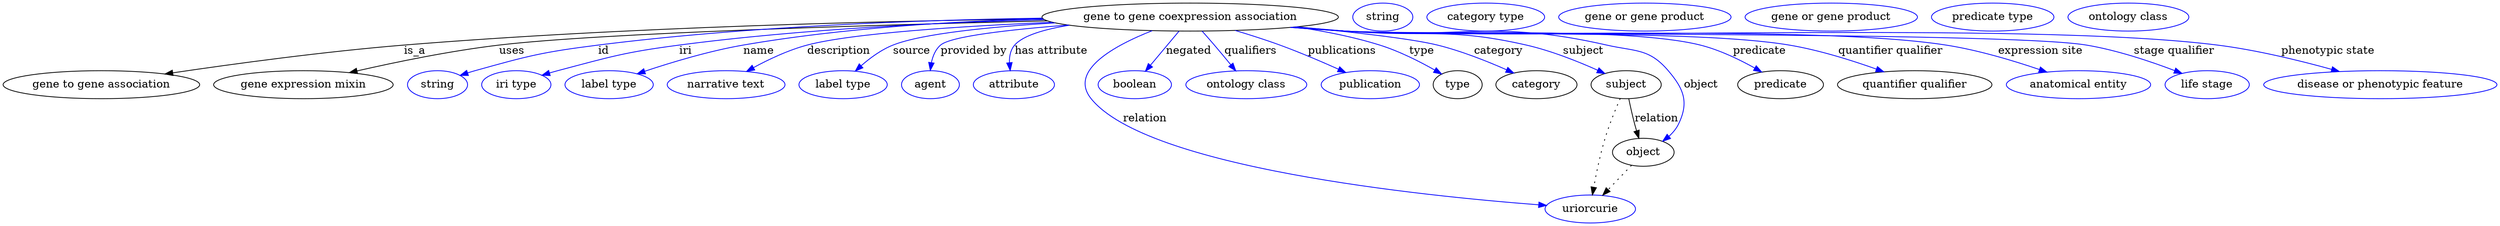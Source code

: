digraph {
	graph [bb="0,0,3192.6,283"];
	node [label="\N"];
	"gene to gene coexpression association"	 [height=0.5,
		label="gene to gene coexpression association",
		pos="1521.1,265",
		width=5.2718];
	"gene to gene association"	 [height=0.5,
		pos="126.09,178",
		width=3.5025];
	"gene to gene coexpression association" -> "gene to gene association"	 [label=is_a,
		lp="528.09,221.5",
		pos="e,210.23,191.43 1337.2,260.5 1091.3,254.12 668.49,241.8 514.09,229 413.49,220.66 298.96,204.82 220.57,193"];
	"gene expression mixin"	 [height=0.5,
		pos="385.09,178",
		width=3.1955];
	"gene to gene coexpression association" -> "gene expression mixin"	 [label=uses,
		lp="651.59,221.5",
		pos="e,446.03,193.29 1335.7,260.97 1116.7,255.59 765.66,244.87 635.09,229 574.1,221.59 505.82,207.24 456.04,195.64"];
	id	 [color=blue,
		height=0.5,
		label=string,
		pos="556.09,178",
		width=1.0652];
	"gene to gene coexpression association" -> id	 [color=blue,
		label=id,
		lp="769.09,221.5",
		pos="e,585.3,189.76 1339.5,259.7 1151.1,253.61 869.48,242.67 762.09,229 690.93,219.94 672.99,215.99 604.09,196 601.11,195.14 598.05,194.17 \
594.99,193.15",
		style=solid];
	iri	 [color=blue,
		height=0.5,
		label="iri type",
		pos="657.09,178",
		width=1.2277];
	"gene to gene coexpression association" -> iri	 [color=blue,
		label=iri,
		lp="873.09,221.5",
		pos="e,690.27,189.93 1344.4,258.39 1182.3,251.76 954.2,240.86 865.09,229 795.27,219.71 778,214.69 710.09,196 706.76,195.08 703.32,194.07 \
699.89,193.01",
		style=solid];
	name	 [color=blue,
		height=0.5,
		label="label type",
		pos="776.09,178",
		width=1.5707];
	"gene to gene coexpression association" -> name	 [color=blue,
		label=name,
		lp="967.09,221.5",
		pos="e,813.19,191.74 1344.6,258.32 1204.6,252.2 1020.7,242.11 947.09,229 904.2,221.36 856.83,206.73 822.85,195.09",
		style=solid];
	description	 [color=blue,
		height=0.5,
		label="narrative text",
		pos="926.09,178",
		width=2.0943];
	"gene to gene coexpression association" -> description	 [color=blue,
		label=description,
		lp="1070.1,221.5",
		pos="e,952.91,194.9 1341.8,259.09 1225.9,253.89 1086.4,244.63 1029.1,229 1005.5,222.56 980.88,210.59 961.63,199.87",
		style=solid];
	source	 [color=blue,
		height=0.5,
		label="label type",
		pos="1076.1,178",
		width=1.5707];
	"gene to gene coexpression association" -> source	 [color=blue,
		label=source,
		lp="1163.6,221.5",
		pos="e,1091.9,195.34 1345.3,258.21 1263.6,253.08 1176.4,244.2 1139.1,229 1124.4,223.01 1110.4,212.42 1099.4,202.43",
		style=solid];
	"provided by"	 [color=blue,
		height=0.5,
		label=agent,
		pos="1188.1,178",
		width=1.0291];
	"gene to gene coexpression association" -> "provided by"	 [color=blue,
		label="provided by",
		lp="1243.6,221.5",
		pos="e,1187.8,196.23 1362.2,255.09 1288.4,249.04 1214.1,240.29 1201.1,229 1194.5,223.28 1191,214.76 1189.3,206.31",
		style=solid];
	"has attribute"	 [color=blue,
		height=0.5,
		label=attribute,
		pos="1295.1,178",
		width=1.4443];
	"gene to gene coexpression association" -> "has attribute"	 [color=blue,
		label="has attribute",
		lp="1343.1,221.5",
		pos="e,1290.2,196.1 1394.5,251.58 1347.3,245.29 1303.4,237.36 1296.1,229 1290.7,222.8 1289.1,214.39 1289.2,206.19",
		style=solid];
	relation	 [color=blue,
		height=0.5,
		label=uriorcurie,
		pos="2032.1,18",
		width=1.6068];
	"gene to gene coexpression association" -> relation	 [color=blue,
		label=relation,
		lp="1464.1,134.5",
		pos="e,1975.4,21.818 1470.6,247.55 1423.7,228.6 1365.1,196.16 1394.1,160 1465.2,71.279 1816.1,34.438 1965,22.626",
		style=solid];
	negated	 [color=blue,
		height=0.5,
		label=boolean,
		pos="1450.1,178",
		width=1.2999];
	"gene to gene coexpression association" -> negated	 [color=blue,
		label=negated,
		lp="1519.1,221.5",
		pos="e,1464.3,195.41 1506.4,246.97 1496.1,234.33 1482.1,217.24 1470.7,203.24",
		style=solid];
	qualifiers	 [color=blue,
		height=0.5,
		label="ontology class",
		pos="1592.1,178",
		width=2.1484];
	"gene to gene coexpression association" -> qualifiers	 [color=blue,
		label=qualifiers,
		lp="1598.1,221.5",
		pos="e,1578.2,196.1 1537,246.82 1541.9,241.16 1547.3,234.86 1552.1,229 1558.7,221 1565.7,212.16 1572,204.12",
		style=solid];
	publications	 [color=blue,
		height=0.5,
		label=publication,
		pos="1750.1,178",
		width=1.7512];
	"gene to gene coexpression association" -> publications	 [color=blue,
		label=publications,
		lp="1715.1,221.5",
		pos="e,1718.1,193.53 1580.6,247.82 1598.6,242.24 1618.3,235.74 1636.1,229 1660.6,219.7 1687.5,207.79 1708.9,197.82",
		style=solid];
	type	 [height=0.5,
		pos="1862.1,178",
		width=0.86659];
	"gene to gene coexpression association" -> type	 [color=blue,
		label=type,
		lp="1813.1,221.5",
		pos="e,1841,191.49 1658.6,252.52 1693.2,247.21 1729.9,239.68 1763.1,229 1787.4,221.15 1813.1,207.79 1832.2,196.71",
		style=solid];
	category	 [height=0.5,
		pos="1963.1,178",
		width=1.4443];
	"gene to gene coexpression association" -> category	 [color=blue,
		label=category,
		lp="1913.1,221.5",
		pos="e,1932.6,192.58 1659.1,252.6 1726.7,245.81 1800.4,237.15 1833.1,229 1864.3,221.22 1898,207.83 1923.3,196.71",
		style=solid];
	subject	 [height=0.5,
		pos="2078.1,178",
		width=1.2457];
	"gene to gene coexpression association" -> subject	 [color=blue,
		label=subject,
		lp="2023.6,221.5",
		pos="e,2049.7,192.09 1657.6,252.44 1678.5,250.58 1699.9,248.71 1720.1,247 1821.8,238.4 1849.6,252.02 1949.1,229 1980.9,221.63 2015.2,\
207.75 2040.5,196.33",
		style=solid];
	object	 [height=0.5,
		pos="2100.1,91",
		width=1.1013];
	"gene to gene coexpression association" -> object	 [color=blue,
		label=object,
		lp="2174.6,178",
		pos="e,2125.5,105.11 1654.8,252.23 1676.6,250.34 1699,248.52 1720.1,247 1868.4,236.3 1909.2,262.46 2054.1,229 2090.8,220.53 2107.7,224.71 \
2132.1,196 2152.3,172.2 2158.6,155.13 2145.1,127 2142.3,121.2 2138.1,116.04 2133.3,111.57",
		style=solid];
	predicate	 [height=0.5,
		pos="2277.1,178",
		width=1.5346];
	"gene to gene coexpression association" -> predicate	 [color=blue,
		label=predicate,
		lp="2246.6,221.5",
		pos="e,2251.8,194.17 1653.5,252.08 1675.7,250.19 1698.5,248.4 1720.1,247 1820.6,240.46 2075.4,253.71 2173.1,229 2197.7,222.78 2223.2,\
210.33 2242.9,199.28",
		style=solid];
	"quantifier qualifier"	 [height=0.5,
		pos="2449.1,178",
		width=2.7442];
	"gene to gene coexpression association" -> "quantifier qualifier"	 [color=blue,
		label="quantifier qualifier",
		lp="2413.1,221.5",
		pos="e,2407.4,194.4 1652.7,252.01 1675.1,250.1 1698.3,248.33 1720.1,247 1845.5,239.34 2161.2,249.84 2285.1,229 2323.7,222.5 2365.9,209.24 \
2397.8,197.86",
		style=solid];
	"expression site"	 [color=blue,
		height=0.5,
		label="anatomical entity",
		pos="2658.1,178",
		width=2.5637];
	"gene to gene coexpression association" -> "expression site"	 [color=blue,
		label="expression site",
		lp="2602.6,221.5",
		pos="e,2615.4,194 1651.9,251.92 1674.6,250 1698,248.26 1720.1,247 1889.9,237.34 2317.1,255.27 2485.1,229 2526.5,222.53 2571.9,208.89 \
2605.8,197.35",
		style=solid];
	"stage qualifier"	 [color=blue,
		height=0.5,
		label="life stage",
		pos="2822.1,178",
		width=1.4985];
	"gene to gene coexpression association" -> "stage qualifier"	 [color=blue,
		label="stage qualifier",
		lp="2772.1,221.5",
		pos="e,2787.9,191.99 1651.3,251.88 1674.2,249.96 1697.8,248.22 1720.1,247 1928.9,235.57 2454.7,262.93 2661.1,229 2701.9,222.3 2746.5,\
207.52 2778.5,195.59",
		style=solid];
	"phenotypic state"	 [color=blue,
		height=0.5,
		label="disease or phenotypic feature",
		pos="3043.1,178",
		width=4.1524];
	"gene to gene coexpression association" -> "phenotypic state"	 [color=blue,
		label="phenotypic state",
		lp="2966.6,221.5",
		pos="e,2987.1,194.8 1651,251.85 1674,249.92 1697.7,248.19 1720.1,247 1966,233.9 2583.7,259.6 2828.1,229 2878.8,222.65 2935,209.08 2977.2,\
197.53",
		style=solid];
	association_type	 [color=blue,
		height=0.5,
		label=string,
		pos="1767.1,265",
		width=1.0652];
	association_category	 [color=blue,
		height=0.5,
		label="category type",
		pos="1899.1,265",
		width=2.0943];
	subject -> relation	 [pos="e,2034.9,36.006 2070.1,160.13 2064.3,146.37 2056.4,126.75 2051.1,109 2044.9,88.182 2040,64.102 2036.7,45.943",
		style=dotted];
	subject -> object	 [label=relation,
		lp="2117.1,134.5",
		pos="e,2094.3,108.86 2081.6,159.97 2083.6,150.18 2086.3,137.87 2089.1,127 2089.8,124.31 2090.6,121.51 2091.4,118.73"];
	"gene to gene association_subject"	 [color=blue,
		height=0.5,
		label="gene or gene product",
		pos="2103.1,265",
		width=3.0692];
	object -> relation	 [pos="e,2048.2,35.346 2084.3,74.069 2075.7,64.805 2064.8,53.154 2055.3,42.876",
		style=dotted];
	"gene to gene association_object"	 [color=blue,
		height=0.5,
		label="gene or gene product",
		pos="2342.1,265",
		width=3.0692];
	"gene to gene coexpression association_predicate"	 [color=blue,
		height=0.5,
		label="predicate type",
		pos="2549.1,265",
		width=2.1845];
	"gene expression mixin_quantifier qualifier"	 [color=blue,
		height=0.5,
		label="ontology class",
		pos="2723.1,265",
		width=2.1484];
}
